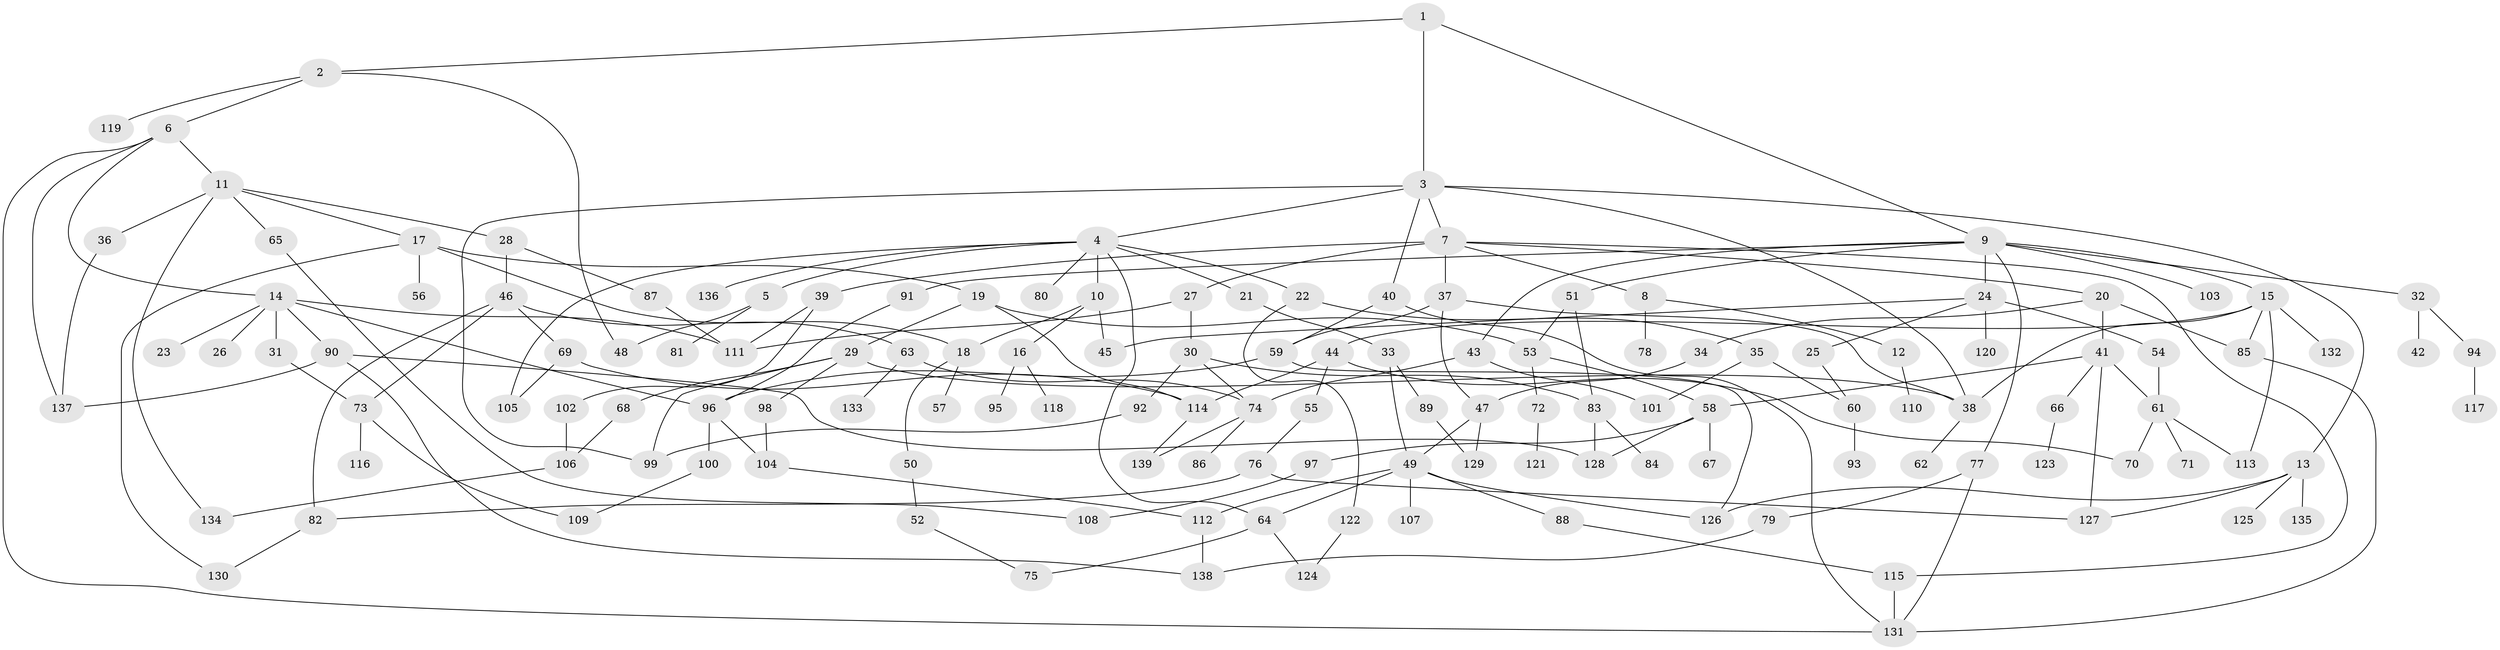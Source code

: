 // Generated by graph-tools (version 1.1) at 2025/10/02/27/25 16:10:52]
// undirected, 139 vertices, 197 edges
graph export_dot {
graph [start="1"]
  node [color=gray90,style=filled];
  1;
  2;
  3;
  4;
  5;
  6;
  7;
  8;
  9;
  10;
  11;
  12;
  13;
  14;
  15;
  16;
  17;
  18;
  19;
  20;
  21;
  22;
  23;
  24;
  25;
  26;
  27;
  28;
  29;
  30;
  31;
  32;
  33;
  34;
  35;
  36;
  37;
  38;
  39;
  40;
  41;
  42;
  43;
  44;
  45;
  46;
  47;
  48;
  49;
  50;
  51;
  52;
  53;
  54;
  55;
  56;
  57;
  58;
  59;
  60;
  61;
  62;
  63;
  64;
  65;
  66;
  67;
  68;
  69;
  70;
  71;
  72;
  73;
  74;
  75;
  76;
  77;
  78;
  79;
  80;
  81;
  82;
  83;
  84;
  85;
  86;
  87;
  88;
  89;
  90;
  91;
  92;
  93;
  94;
  95;
  96;
  97;
  98;
  99;
  100;
  101;
  102;
  103;
  104;
  105;
  106;
  107;
  108;
  109;
  110;
  111;
  112;
  113;
  114;
  115;
  116;
  117;
  118;
  119;
  120;
  121;
  122;
  123;
  124;
  125;
  126;
  127;
  128;
  129;
  130;
  131;
  132;
  133;
  134;
  135;
  136;
  137;
  138;
  139;
  1 -- 2;
  1 -- 3;
  1 -- 9;
  2 -- 6;
  2 -- 119;
  2 -- 48;
  3 -- 4;
  3 -- 7;
  3 -- 13;
  3 -- 40;
  3 -- 99;
  3 -- 38;
  4 -- 5;
  4 -- 10;
  4 -- 21;
  4 -- 22;
  4 -- 64;
  4 -- 80;
  4 -- 136;
  4 -- 105;
  5 -- 48;
  5 -- 81;
  6 -- 11;
  6 -- 14;
  6 -- 137;
  6 -- 131;
  7 -- 8;
  7 -- 20;
  7 -- 27;
  7 -- 37;
  7 -- 39;
  7 -- 115;
  8 -- 12;
  8 -- 78;
  9 -- 15;
  9 -- 24;
  9 -- 32;
  9 -- 43;
  9 -- 51;
  9 -- 77;
  9 -- 91;
  9 -- 103;
  10 -- 16;
  10 -- 18;
  10 -- 45;
  11 -- 17;
  11 -- 28;
  11 -- 36;
  11 -- 65;
  11 -- 134;
  12 -- 110;
  13 -- 125;
  13 -- 127;
  13 -- 135;
  13 -- 126;
  14 -- 23;
  14 -- 26;
  14 -- 31;
  14 -- 90;
  14 -- 96;
  14 -- 111;
  15 -- 38;
  15 -- 44;
  15 -- 132;
  15 -- 85;
  15 -- 113;
  16 -- 95;
  16 -- 118;
  17 -- 19;
  17 -- 56;
  17 -- 18;
  17 -- 130;
  18 -- 50;
  18 -- 57;
  19 -- 29;
  19 -- 114;
  19 -- 53;
  20 -- 34;
  20 -- 41;
  20 -- 85;
  21 -- 33;
  22 -- 35;
  22 -- 122;
  24 -- 25;
  24 -- 45;
  24 -- 54;
  24 -- 120;
  25 -- 60;
  27 -- 30;
  27 -- 111;
  28 -- 46;
  28 -- 87;
  29 -- 68;
  29 -- 98;
  29 -- 99;
  29 -- 38;
  30 -- 92;
  30 -- 83;
  30 -- 74;
  31 -- 73;
  32 -- 42;
  32 -- 94;
  33 -- 49;
  33 -- 89;
  34 -- 47;
  35 -- 101;
  35 -- 60;
  36 -- 137;
  37 -- 47;
  37 -- 59;
  37 -- 38;
  38 -- 62;
  39 -- 102;
  39 -- 111;
  40 -- 131;
  40 -- 59;
  41 -- 61;
  41 -- 66;
  41 -- 58;
  41 -- 127;
  43 -- 74;
  43 -- 101;
  44 -- 55;
  44 -- 114;
  44 -- 70;
  46 -- 63;
  46 -- 69;
  46 -- 73;
  46 -- 82;
  47 -- 129;
  47 -- 49;
  49 -- 88;
  49 -- 107;
  49 -- 112;
  49 -- 126;
  49 -- 64;
  50 -- 52;
  51 -- 53;
  51 -- 83;
  52 -- 75;
  53 -- 58;
  53 -- 72;
  54 -- 61;
  55 -- 76;
  58 -- 67;
  58 -- 97;
  58 -- 128;
  59 -- 96;
  59 -- 126;
  60 -- 93;
  61 -- 70;
  61 -- 71;
  61 -- 113;
  63 -- 133;
  63 -- 74;
  64 -- 75;
  64 -- 124;
  65 -- 108;
  66 -- 123;
  68 -- 106;
  69 -- 105;
  69 -- 114;
  72 -- 121;
  73 -- 116;
  73 -- 109;
  74 -- 86;
  74 -- 139;
  76 -- 127;
  76 -- 82;
  77 -- 79;
  77 -- 131;
  79 -- 138;
  82 -- 130;
  83 -- 84;
  83 -- 128;
  85 -- 131;
  87 -- 111;
  88 -- 115;
  89 -- 129;
  90 -- 137;
  90 -- 138;
  90 -- 128;
  91 -- 96;
  92 -- 99;
  94 -- 117;
  96 -- 100;
  96 -- 104;
  97 -- 108;
  98 -- 104;
  100 -- 109;
  102 -- 106;
  104 -- 112;
  106 -- 134;
  112 -- 138;
  114 -- 139;
  115 -- 131;
  122 -- 124;
}
